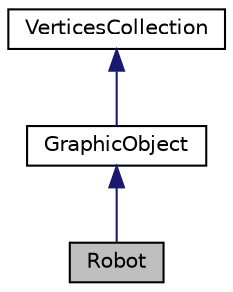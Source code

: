 digraph "Robot"
{
  edge [fontname="Helvetica",fontsize="10",labelfontname="Helvetica",labelfontsize="10"];
  node [fontname="Helvetica",fontsize="10",shape=record];
  Node0 [label="Robot",height=0.2,width=0.4,color="black", fillcolor="grey75", style="filled", fontcolor="black"];
  Node1 -> Node0 [dir="back",color="midnightblue",fontsize="10",style="solid"];
  Node1 [label="GraphicObject",height=0.2,width=0.4,color="black", fillcolor="white", style="filled",URL="$classGraphicObject.html"];
  Node2 -> Node1 [dir="back",color="midnightblue",fontsize="10",style="solid"];
  Node2 [label="VerticesCollection",height=0.2,width=0.4,color="black", fillcolor="white", style="filled",URL="$classVerticesCollection.html"];
}
